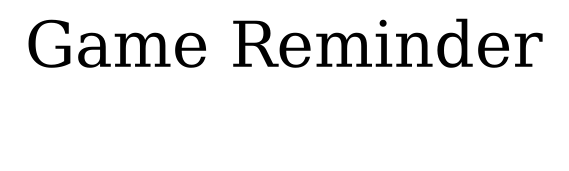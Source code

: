 digraph {
  graph [label="Game Reminder\n ",labelloc=t,fontsize=30,ranksep=1.4];
  node [style=filled, fillcolor="#bbbbbb"];
  rankdir=TB;

  # Projects


  {rank = same;}

  # Dependencies

}
